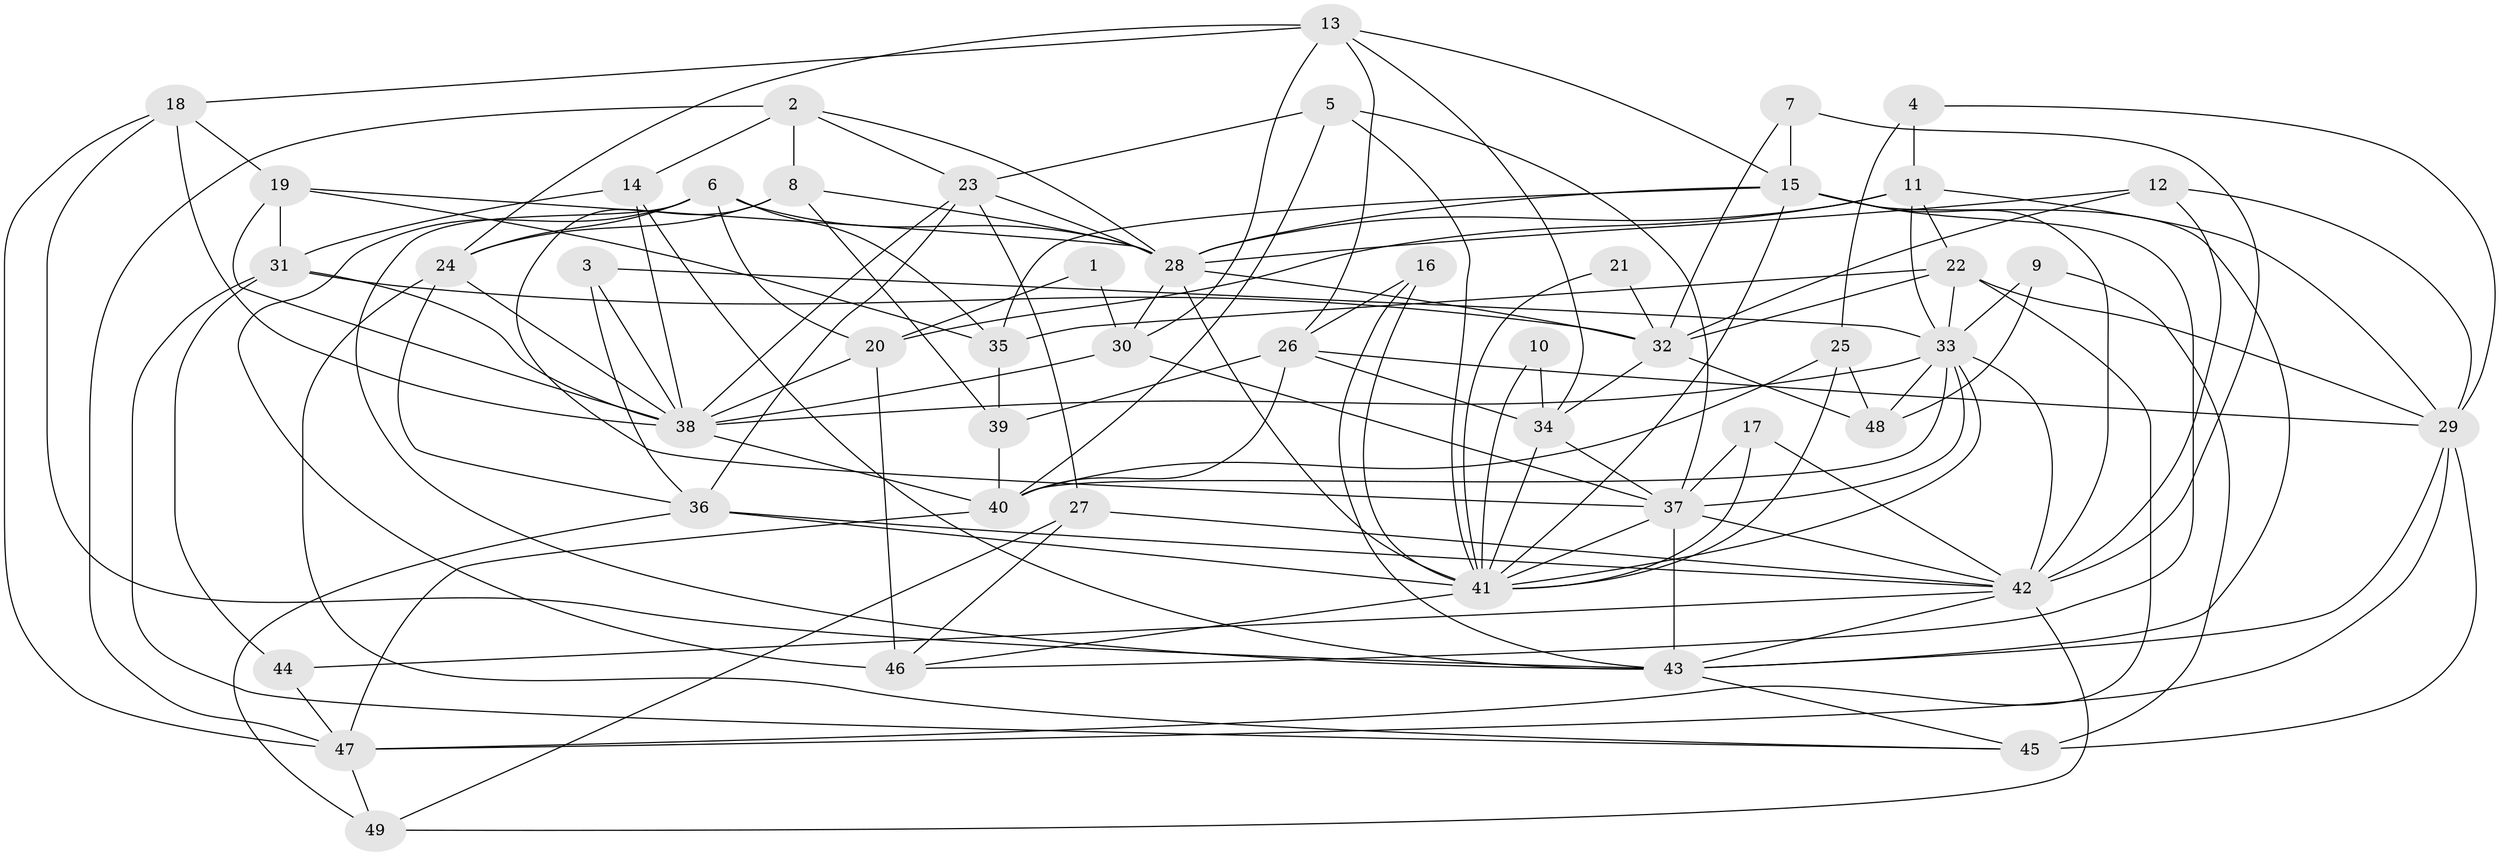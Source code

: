 // original degree distribution, {5: 0.16494845360824742, 4: 0.25773195876288657, 2: 0.1134020618556701, 6: 0.10309278350515463, 3: 0.30927835051546393, 7: 0.041237113402061855, 8: 0.010309278350515464}
// Generated by graph-tools (version 1.1) at 2025/50/03/09/25 03:50:13]
// undirected, 49 vertices, 138 edges
graph export_dot {
graph [start="1"]
  node [color=gray90,style=filled];
  1;
  2;
  3;
  4;
  5;
  6;
  7;
  8;
  9;
  10;
  11;
  12;
  13;
  14;
  15;
  16;
  17;
  18;
  19;
  20;
  21;
  22;
  23;
  24;
  25;
  26;
  27;
  28;
  29;
  30;
  31;
  32;
  33;
  34;
  35;
  36;
  37;
  38;
  39;
  40;
  41;
  42;
  43;
  44;
  45;
  46;
  47;
  48;
  49;
  1 -- 20 [weight=1.0];
  1 -- 30 [weight=1.0];
  2 -- 8 [weight=1.0];
  2 -- 14 [weight=1.0];
  2 -- 23 [weight=1.0];
  2 -- 28 [weight=1.0];
  2 -- 47 [weight=1.0];
  3 -- 33 [weight=1.0];
  3 -- 36 [weight=1.0];
  3 -- 38 [weight=1.0];
  4 -- 11 [weight=1.0];
  4 -- 25 [weight=1.0];
  4 -- 29 [weight=1.0];
  5 -- 23 [weight=1.0];
  5 -- 37 [weight=1.0];
  5 -- 40 [weight=1.0];
  5 -- 41 [weight=1.0];
  6 -- 20 [weight=1.0];
  6 -- 24 [weight=1.0];
  6 -- 28 [weight=1.0];
  6 -- 35 [weight=1.0];
  6 -- 43 [weight=1.0];
  6 -- 46 [weight=1.0];
  7 -- 15 [weight=1.0];
  7 -- 32 [weight=1.0];
  7 -- 42 [weight=1.0];
  8 -- 24 [weight=1.0];
  8 -- 28 [weight=1.0];
  8 -- 37 [weight=1.0];
  8 -- 39 [weight=1.0];
  9 -- 33 [weight=1.0];
  9 -- 45 [weight=1.0];
  9 -- 48 [weight=1.0];
  10 -- 34 [weight=1.0];
  10 -- 41 [weight=1.0];
  11 -- 20 [weight=1.0];
  11 -- 22 [weight=1.0];
  11 -- 28 [weight=2.0];
  11 -- 29 [weight=1.0];
  11 -- 33 [weight=1.0];
  12 -- 28 [weight=1.0];
  12 -- 29 [weight=1.0];
  12 -- 32 [weight=1.0];
  12 -- 42 [weight=1.0];
  13 -- 15 [weight=1.0];
  13 -- 18 [weight=1.0];
  13 -- 24 [weight=1.0];
  13 -- 26 [weight=1.0];
  13 -- 30 [weight=1.0];
  13 -- 34 [weight=1.0];
  14 -- 31 [weight=1.0];
  14 -- 38 [weight=1.0];
  14 -- 43 [weight=1.0];
  15 -- 28 [weight=1.0];
  15 -- 35 [weight=1.0];
  15 -- 41 [weight=1.0];
  15 -- 42 [weight=1.0];
  15 -- 43 [weight=1.0];
  15 -- 46 [weight=1.0];
  16 -- 26 [weight=1.0];
  16 -- 41 [weight=1.0];
  16 -- 43 [weight=1.0];
  17 -- 37 [weight=1.0];
  17 -- 41 [weight=1.0];
  17 -- 42 [weight=1.0];
  18 -- 19 [weight=1.0];
  18 -- 38 [weight=1.0];
  18 -- 43 [weight=1.0];
  18 -- 47 [weight=1.0];
  19 -- 28 [weight=1.0];
  19 -- 31 [weight=1.0];
  19 -- 35 [weight=1.0];
  19 -- 38 [weight=1.0];
  20 -- 38 [weight=1.0];
  20 -- 46 [weight=1.0];
  21 -- 32 [weight=1.0];
  21 -- 41 [weight=1.0];
  22 -- 29 [weight=1.0];
  22 -- 32 [weight=1.0];
  22 -- 33 [weight=1.0];
  22 -- 35 [weight=1.0];
  22 -- 47 [weight=1.0];
  23 -- 27 [weight=1.0];
  23 -- 28 [weight=1.0];
  23 -- 36 [weight=1.0];
  23 -- 38 [weight=1.0];
  24 -- 36 [weight=1.0];
  24 -- 38 [weight=1.0];
  24 -- 45 [weight=1.0];
  25 -- 40 [weight=1.0];
  25 -- 41 [weight=1.0];
  25 -- 48 [weight=1.0];
  26 -- 29 [weight=1.0];
  26 -- 34 [weight=1.0];
  26 -- 39 [weight=1.0];
  26 -- 40 [weight=1.0];
  27 -- 42 [weight=1.0];
  27 -- 46 [weight=1.0];
  27 -- 49 [weight=1.0];
  28 -- 30 [weight=1.0];
  28 -- 32 [weight=1.0];
  28 -- 41 [weight=1.0];
  29 -- 43 [weight=1.0];
  29 -- 45 [weight=2.0];
  29 -- 47 [weight=1.0];
  30 -- 37 [weight=1.0];
  30 -- 38 [weight=1.0];
  31 -- 32 [weight=1.0];
  31 -- 38 [weight=1.0];
  31 -- 44 [weight=1.0];
  31 -- 45 [weight=1.0];
  32 -- 34 [weight=1.0];
  32 -- 48 [weight=1.0];
  33 -- 37 [weight=1.0];
  33 -- 38 [weight=1.0];
  33 -- 40 [weight=1.0];
  33 -- 41 [weight=1.0];
  33 -- 42 [weight=1.0];
  33 -- 48 [weight=1.0];
  34 -- 37 [weight=1.0];
  34 -- 41 [weight=1.0];
  35 -- 39 [weight=1.0];
  36 -- 41 [weight=1.0];
  36 -- 42 [weight=1.0];
  36 -- 49 [weight=1.0];
  37 -- 41 [weight=1.0];
  37 -- 42 [weight=1.0];
  37 -- 43 [weight=1.0];
  38 -- 40 [weight=1.0];
  39 -- 40 [weight=1.0];
  40 -- 47 [weight=1.0];
  41 -- 46 [weight=1.0];
  42 -- 43 [weight=1.0];
  42 -- 44 [weight=1.0];
  42 -- 49 [weight=1.0];
  43 -- 45 [weight=1.0];
  44 -- 47 [weight=1.0];
  47 -- 49 [weight=1.0];
}

